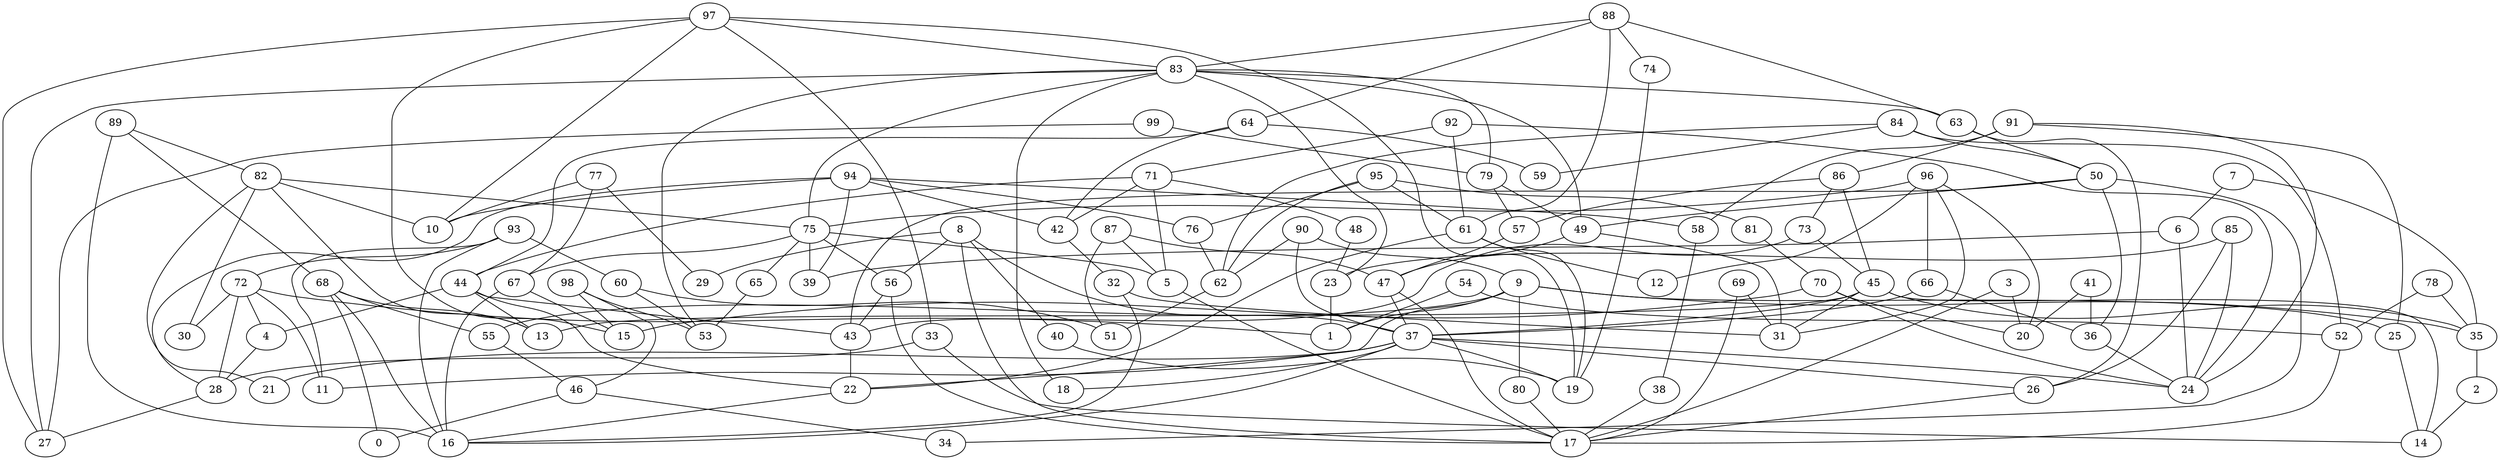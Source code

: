 digraph GG_graph {

subgraph G_graph {
edge [color = black]
"88" -> "74" [dir = none]
"88" -> "64" [dir = none]
"88" -> "61" [dir = none]
"88" -> "83" [dir = none]
"88" -> "63" [dir = none]
"64" -> "42" [dir = none]
"64" -> "44" [dir = none]
"64" -> "59" [dir = none]
"55" -> "46" [dir = none]
"3" -> "20" [dir = none]
"3" -> "17" [dir = none]
"62" -> "51" [dir = none]
"2" -> "14" [dir = none]
"25" -> "14" [dir = none]
"60" -> "51" [dir = none]
"60" -> "53" [dir = none]
"73" -> "43" [dir = none]
"73" -> "45" [dir = none]
"89" -> "68" [dir = none]
"89" -> "82" [dir = none]
"89" -> "16" [dir = none]
"93" -> "72" [dir = none]
"93" -> "16" [dir = none]
"93" -> "60" [dir = none]
"93" -> "11" [dir = none]
"42" -> "32" [dir = none]
"63" -> "26" [dir = none]
"63" -> "50" [dir = none]
"26" -> "17" [dir = none]
"77" -> "67" [dir = none]
"77" -> "10" [dir = none]
"77" -> "29" [dir = none]
"99" -> "79" [dir = none]
"99" -> "27" [dir = none]
"40" -> "19" [dir = none]
"57" -> "47" [dir = none]
"45" -> "37" [dir = none]
"45" -> "13" [dir = none]
"45" -> "14" [dir = none]
"45" -> "35" [dir = none]
"45" -> "31" [dir = none]
"49" -> "47" [dir = none]
"49" -> "31" [dir = none]
"80" -> "17" [dir = none]
"83" -> "79" [dir = none]
"83" -> "63" [dir = none]
"83" -> "23" [dir = none]
"83" -> "53" [dir = none]
"83" -> "49" [dir = none]
"83" -> "27" [dir = none]
"83" -> "75" [dir = none]
"83" -> "18" [dir = none]
"56" -> "43" [dir = none]
"56" -> "17" [dir = none]
"79" -> "57" [dir = none]
"79" -> "49" [dir = none]
"44" -> "13" [dir = none]
"44" -> "22" [dir = none]
"44" -> "4" [dir = none]
"44" -> "43" [dir = none]
"52" -> "17" [dir = none]
"54" -> "1" [dir = none]
"54" -> "52" [dir = none]
"82" -> "30" [dir = none]
"82" -> "10" [dir = none]
"82" -> "21" [dir = none]
"82" -> "75" [dir = none]
"82" -> "13" [dir = none]
"98" -> "53" [dir = none]
"98" -> "15" [dir = none]
"98" -> "46" [dir = none]
"86" -> "45" [dir = none]
"86" -> "73" [dir = none]
"86" -> "57" [dir = none]
"41" -> "36" [dir = none]
"41" -> "20" [dir = none]
"28" -> "27" [dir = none]
"48" -> "23" [dir = none]
"38" -> "17" [dir = none]
"61" -> "12" [dir = none]
"61" -> "19" [dir = none]
"61" -> "22" [dir = none]
"4" -> "28" [dir = none]
"74" -> "19" [dir = none]
"94" -> "28" [dir = none]
"94" -> "42" [dir = none]
"94" -> "76" [dir = none]
"94" -> "58" [dir = none]
"94" -> "10" [dir = none]
"94" -> "39" [dir = none]
"23" -> "1" [dir = none]
"75" -> "39" [dir = none]
"75" -> "67" [dir = none]
"75" -> "56" [dir = none]
"75" -> "65" [dir = none]
"75" -> "5" [dir = none]
"72" -> "4" [dir = none]
"72" -> "11" [dir = none]
"72" -> "1" [dir = none]
"72" -> "30" [dir = none]
"72" -> "28" [dir = none]
"5" -> "17" [dir = none]
"78" -> "52" [dir = none]
"78" -> "35" [dir = none]
"76" -> "62" [dir = none]
"36" -> "24" [dir = none]
"43" -> "22" [dir = none]
"96" -> "66" [dir = none]
"96" -> "12" [dir = none]
"96" -> "20" [dir = none]
"96" -> "31" [dir = none]
"96" -> "75" [dir = none]
"47" -> "37" [dir = none]
"47" -> "17" [dir = none]
"32" -> "31" [dir = none]
"32" -> "16" [dir = none]
"91" -> "25" [dir = none]
"91" -> "58" [dir = none]
"91" -> "86" [dir = none]
"91" -> "24" [dir = none]
"46" -> "0" [dir = none]
"46" -> "34" [dir = none]
"37" -> "16" [dir = none]
"37" -> "19" [dir = none]
"37" -> "26" [dir = none]
"37" -> "18" [dir = none]
"37" -> "11" [dir = none]
"37" -> "21" [dir = none]
"37" -> "24" [dir = none]
"87" -> "5" [dir = none]
"87" -> "47" [dir = none]
"87" -> "51" [dir = none]
"8" -> "17" [dir = none]
"8" -> "37" [dir = none]
"8" -> "40" [dir = none]
"8" -> "29" [dir = none]
"8" -> "56" [dir = none]
"35" -> "2" [dir = none]
"84" -> "59" [dir = none]
"84" -> "62" [dir = none]
"84" -> "50" [dir = none]
"84" -> "52" [dir = none]
"58" -> "38" [dir = none]
"33" -> "28" [dir = none]
"33" -> "14" [dir = none]
"6" -> "24" [dir = none]
"6" -> "39" [dir = none]
"90" -> "9" [dir = none]
"90" -> "37" [dir = none]
"90" -> "62" [dir = none]
"69" -> "17" [dir = none]
"69" -> "31" [dir = none]
"95" -> "81" [dir = none]
"95" -> "62" [dir = none]
"95" -> "61" [dir = none]
"95" -> "76" [dir = none]
"81" -> "70" [dir = none]
"65" -> "53" [dir = none]
"7" -> "35" [dir = none]
"7" -> "6" [dir = none]
"92" -> "61" [dir = none]
"92" -> "24" [dir = none]
"92" -> "71" [dir = none]
"71" -> "48" [dir = none]
"71" -> "44" [dir = none]
"71" -> "5" [dir = none]
"71" -> "42" [dir = none]
"97" -> "33" [dir = none]
"97" -> "10" [dir = none]
"97" -> "15" [dir = none]
"97" -> "27" [dir = none]
"97" -> "19" [dir = none]
"97" -> "83" [dir = none]
"68" -> "16" [dir = none]
"68" -> "13" [dir = none]
"68" -> "55" [dir = none]
"68" -> "0" [dir = none]
"85" -> "26" [dir = none]
"85" -> "24" [dir = none]
"85" -> "23" [dir = none]
"22" -> "16" [dir = none]
"9" -> "35" [dir = none]
"9" -> "55" [dir = none]
"9" -> "80" [dir = none]
"9" -> "1" [dir = none]
"9" -> "22" [dir = none]
"9" -> "25" [dir = none]
"67" -> "15" [dir = none]
"67" -> "16" [dir = none]
"50" -> "36" [dir = none]
"50" -> "43" [dir = none]
"50" -> "49" [dir = none]
"50" -> "34" [dir = none]
"70" -> "20" [dir = none]
"70" -> "24" [dir = none]
"70" -> "15" [dir = none]
"66" -> "36" [dir = none]
"66" -> "37" [dir = none]
}

}
